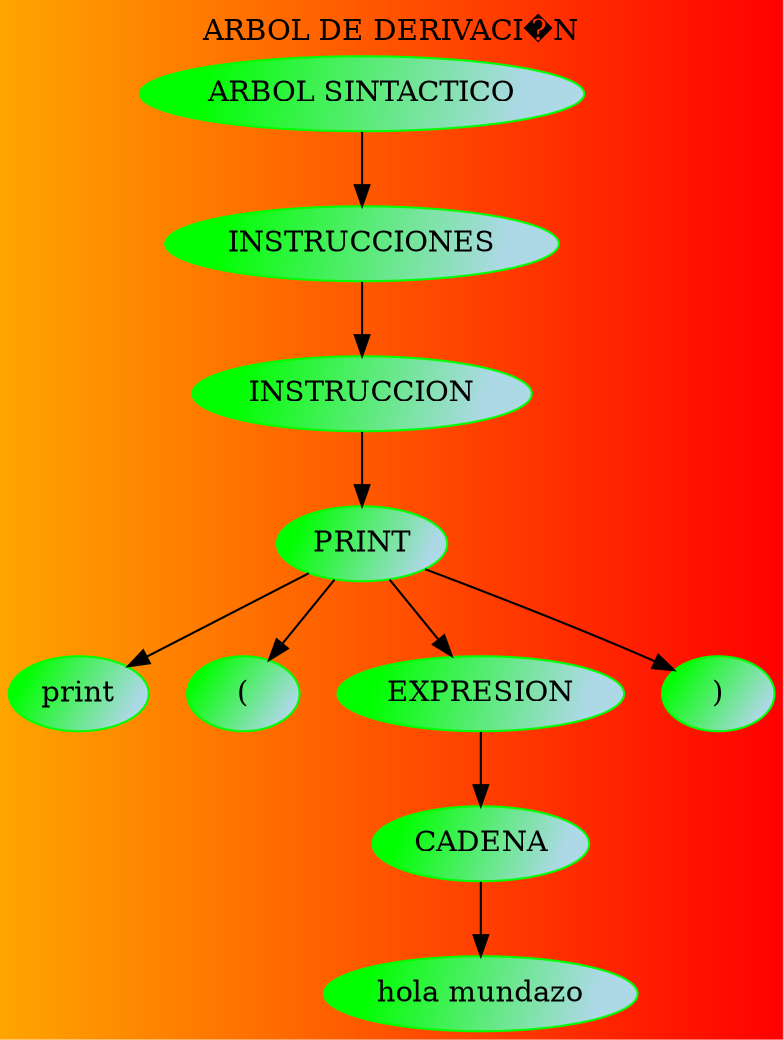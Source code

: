 digraph G {

layout=dot     
fontcolor="black"   
label="ARBOL DE DERIVACI�N"      
labelloc = "t"  
bgcolor="orange:red"      
edge [weight=1000 color=black ]  
node [shape=ellipse style="filled"  color="green:lightblue" gradientangle="315"]   node_0[label="ARBOL SINTACTICO"]
node_1[label="INSTRUCCIONES"]
node_2[label="INSTRUCCION"]
node_3[label="PRINT"]
node_4[label="print"]
node_5[label="("]
node_6[label="EXPRESION"]
node_7[label="CADENA"]
node_8[label="hola mundazo"]
node_9[label=")"]

node_0->node_1
node_1->node_2
node_2->node_3
node_3->node_4
node_3->node_5
node_3->node_6
node_6->node_7
node_7->node_8
node_3->node_9

}